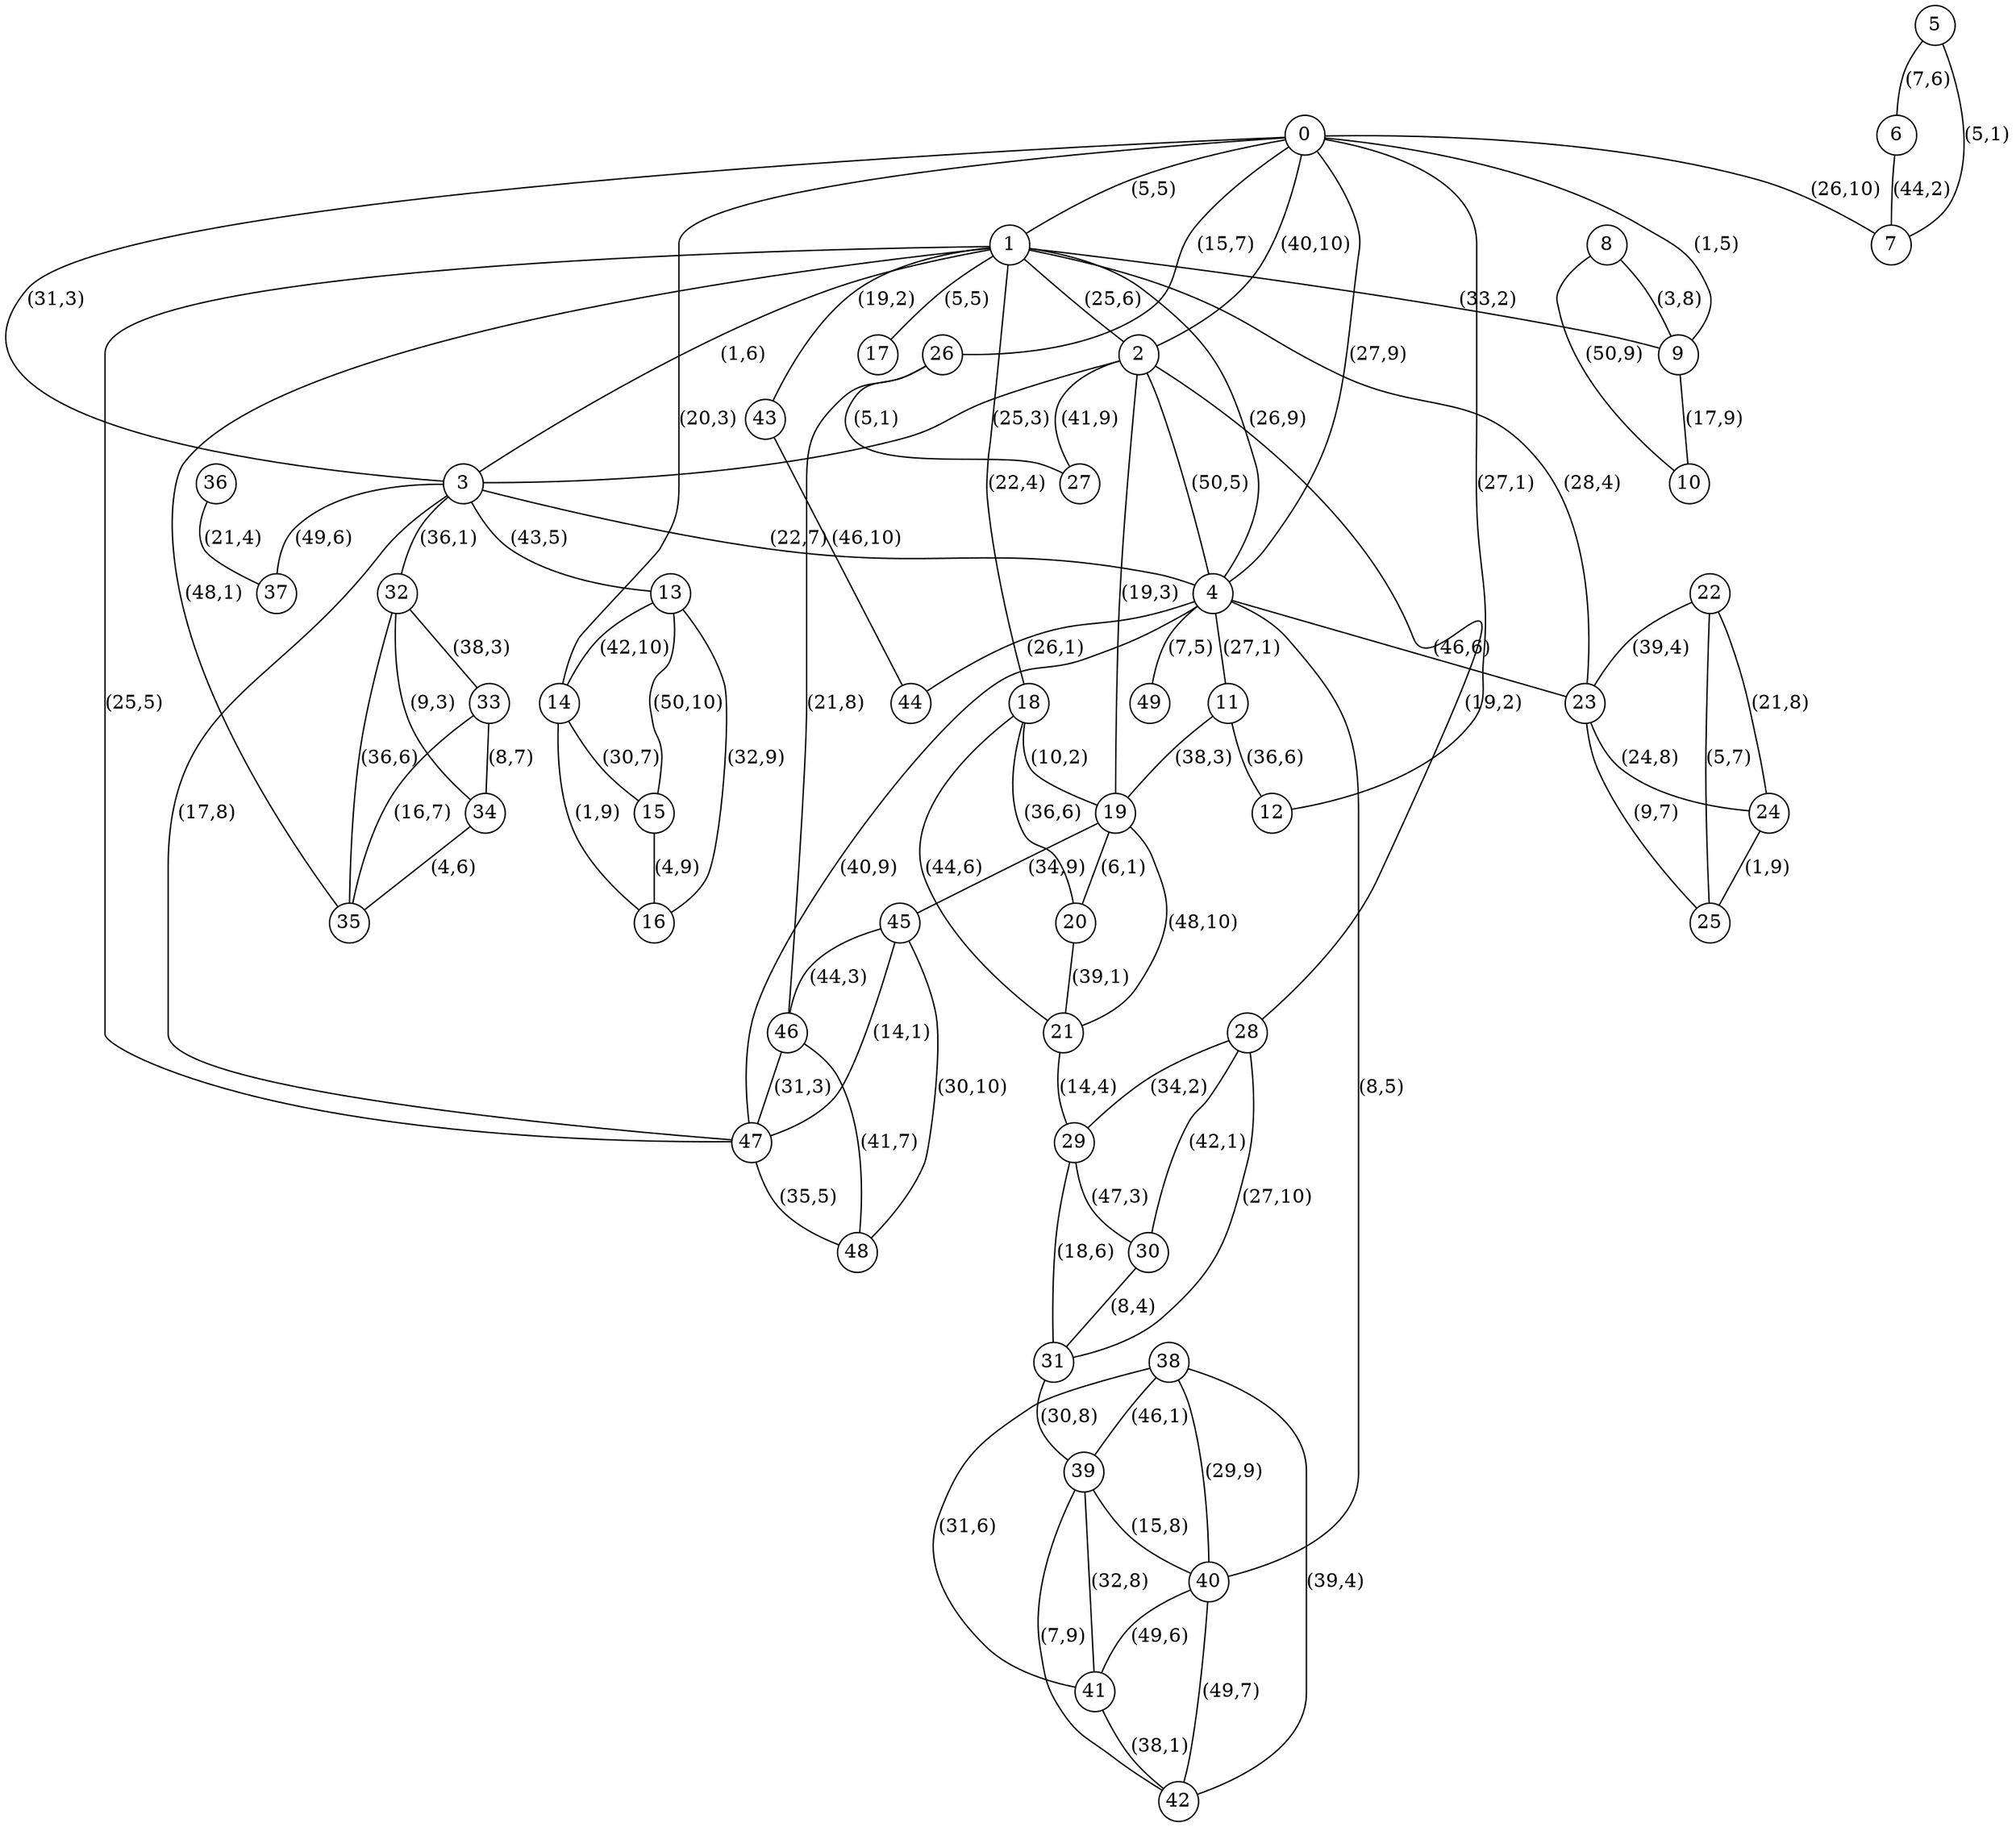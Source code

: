 digraph G {
node [shape=circle,fixedsize=true,width=0.4];
0 -> 26[dir=none label="(15,7)"];
0 -> 14[dir=none label="(20,3)"];
0 -> 12[dir=none label="(27,1)"];
0 -> 9[dir=none label="(1,5)"];
0 -> 7[dir=none label="(26,10)"];
0 -> 1[dir=none label="(5,5)"];
0 -> 2[dir=none label="(40,10)"];
0 -> 3[dir=none label="(31,3)"];
0 -> 4[dir=none label="(27,9)"];

1 -> 43[dir=none label="(19,2)"];
1 -> 9[dir=none label="(33,2)"];
1 -> 35[dir=none label="(48,1)"];
1 -> 47[dir=none label="(25,5)"];
1 -> 23[dir=none label="(28,4)"];
1 -> 18[dir=none label="(22,4)"];
1 -> 17[dir=none label="(5,5)"];
1 -> 2[dir=none label="(25,6)"];
1 -> 3[dir=none label="(1,6)"];
1 -> 4[dir=none label="(26,9)"];

2 -> 19[dir=none label="(19,3)"];
2 -> 28[dir=none label="(19,2)"];
2 -> 27[dir=none label="(41,9)"];
2 -> 3[dir=none label="(25,3)"];
2 -> 4[dir=none label="(50,5)"];

3 -> 47[dir=none label="(17,8)"];
3 -> 13[dir=none label="(43,5)"];
3 -> 37[dir=none label="(49,6)"];
3 -> 32[dir=none label="(36,1)"];
3 -> 4[dir=none label="(22,7)"];

4 -> 23[dir=none label="(46,6)"];
4 -> 11[dir=none label="(27,1)"];
4 -> 49[dir=none label="(7,5)"];
4 -> 47[dir=none label="(40,9)"];
4 -> 44[dir=none label="(26,1)"];
4 -> 40[dir=none label="(8,5)"];

5 -> 6[dir=none label="(7,6)"];
5 -> 7[dir=none label="(5,1)"];

6 -> 7[dir=none label="(44,2)"];


8 -> 9[dir=none label="(3,8)"];
8 -> 10[dir=none label="(50,9)"];

9 -> 10[dir=none label="(17,9)"];


11 -> 19[dir=none label="(38,3)"];
11 -> 12[dir=none label="(36,6)"];


13 -> 14[dir=none label="(42,10)"];
13 -> 15[dir=none label="(50,10)"];
13 -> 16[dir=none label="(32,9)"];

14 -> 15[dir=none label="(30,7)"];
14 -> 16[dir=none label="(1,9)"];

15 -> 16[dir=none label="(4,9)"];



18 -> 19[dir=none label="(10,2)"];
18 -> 20[dir=none label="(36,6)"];
18 -> 21[dir=none label="(44,6)"];

19 -> 45[dir=none label="(34,9)"];
19 -> 20[dir=none label="(6,1)"];
19 -> 21[dir=none label="(48,10)"];

20 -> 21[dir=none label="(39,1)"];

21 -> 29[dir=none label="(14,4)"];

22 -> 23[dir=none label="(39,4)"];
22 -> 24[dir=none label="(21,8)"];
22 -> 25[dir=none label="(5,7)"];

23 -> 24[dir=none label="(24,8)"];
23 -> 25[dir=none label="(9,7)"];

24 -> 25[dir=none label="(1,9)"];


26 -> 46[dir=none label="(21,8)"];
26 -> 27[dir=none label="(5,1)"];


28 -> 29[dir=none label="(34,2)"];
28 -> 30[dir=none label="(42,1)"];
28 -> 31[dir=none label="(27,10)"];

29 -> 30[dir=none label="(47,3)"];
29 -> 31[dir=none label="(18,6)"];

30 -> 31[dir=none label="(8,4)"];

31 -> 39[dir=none label="(30,8)"];

32 -> 33[dir=none label="(38,3)"];
32 -> 34[dir=none label="(9,3)"];
32 -> 35[dir=none label="(36,6)"];

33 -> 34[dir=none label="(8,7)"];
33 -> 35[dir=none label="(16,7)"];

34 -> 35[dir=none label="(4,6)"];


36 -> 37[dir=none label="(21,4)"];


38 -> 39[dir=none label="(46,1)"];
38 -> 40[dir=none label="(29,9)"];
38 -> 41[dir=none label="(31,6)"];
38 -> 42[dir=none label="(39,4)"];

39 -> 40[dir=none label="(15,8)"];
39 -> 41[dir=none label="(32,8)"];
39 -> 42[dir=none label="(7,9)"];

40 -> 41[dir=none label="(49,6)"];
40 -> 42[dir=none label="(49,7)"];

41 -> 42[dir=none label="(38,1)"];


43 -> 44[dir=none label="(46,10)"];


45 -> 46[dir=none label="(44,3)"];
45 -> 47[dir=none label="(14,1)"];
45 -> 48[dir=none label="(30,10)"];

46 -> 47[dir=none label="(31,3)"];
46 -> 48[dir=none label="(41,7)"];

47 -> 48[dir=none label="(35,5)"];



}